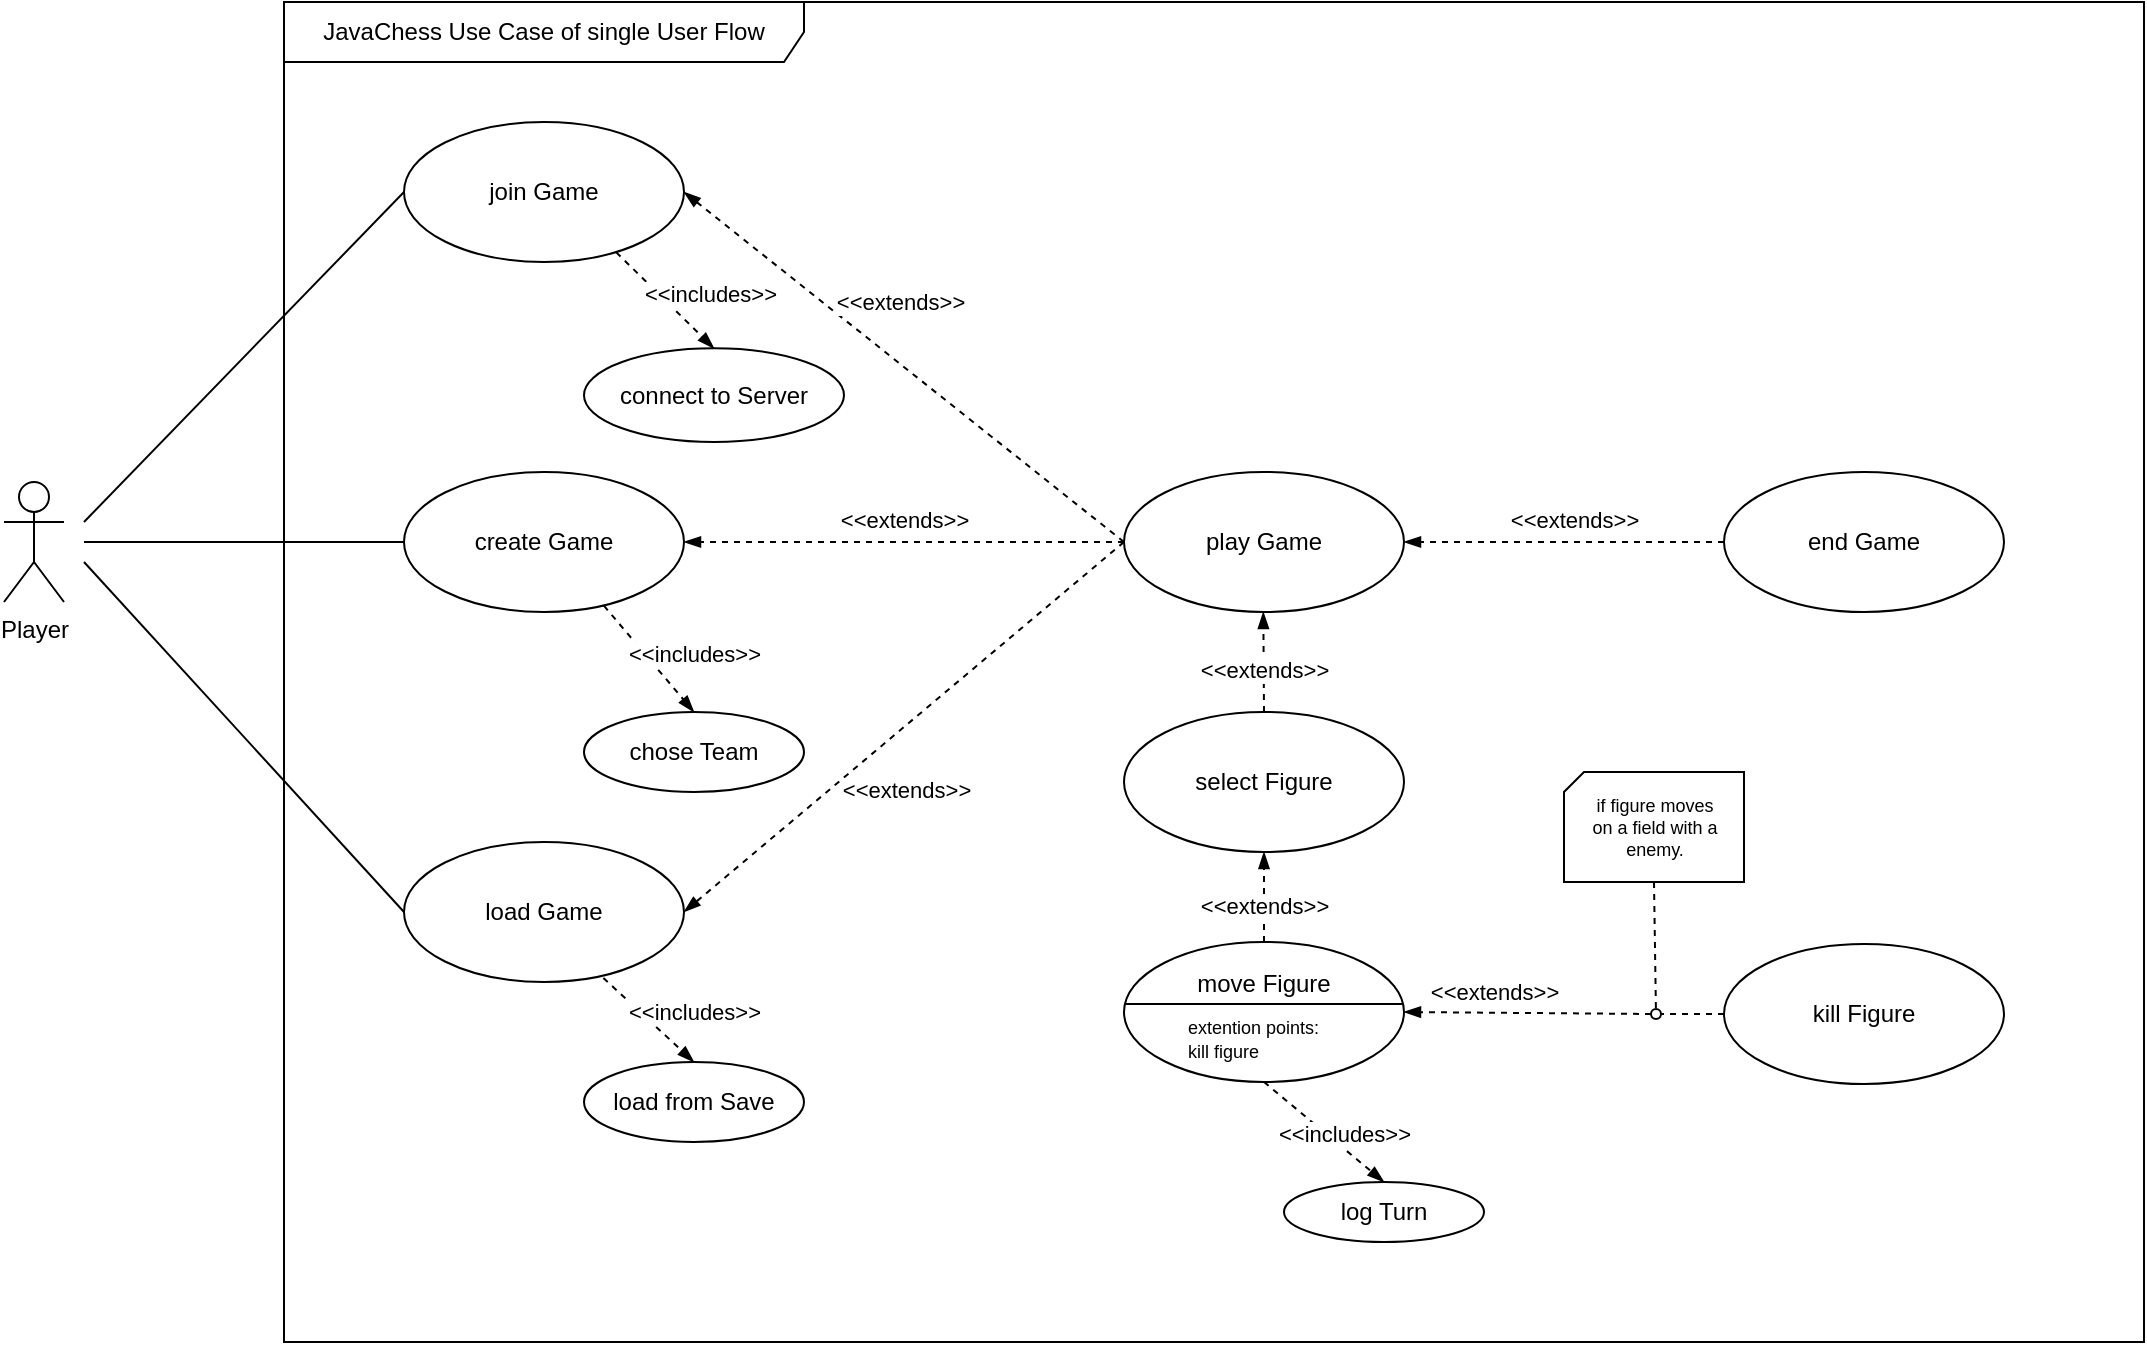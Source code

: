 <mxfile version="15.4.3" type="device"><diagram id="JgZ0l9zd3GgxcfLzwA_7" name="Page-1"><mxGraphModel dx="1963" dy="1383" grid="1" gridSize="10" guides="1" tooltips="1" connect="1" arrows="1" fold="1" page="1" pageScale="1" pageWidth="827" pageHeight="1169" math="0" shadow="0"><root><mxCell id="0"/><mxCell id="1" parent="0"/><mxCell id="X1-q6BwDHeV1c-RIyAx4-1" value="JavaChess Use Case of single User Flow" style="shape=umlFrame;whiteSpace=wrap;html=1;width=260;height=30;" vertex="1" parent="1"><mxGeometry x="420" y="230" width="930" height="670" as="geometry"/></mxCell><mxCell id="X1-q6BwDHeV1c-RIyAx4-41" style="edgeStyle=none;rounded=0;orthogonalLoop=1;jettySize=auto;html=1;endArrow=none;endFill=0;entryX=0;entryY=0.5;entryDx=0;entryDy=0;" edge="1" parent="1" target="X1-q6BwDHeV1c-RIyAx4-7"><mxGeometry relative="1" as="geometry"><mxPoint x="390" y="480" as="targetPoint"/><mxPoint x="320" y="490" as="sourcePoint"/></mxGeometry></mxCell><mxCell id="X1-q6BwDHeV1c-RIyAx4-2" value="Player" style="shape=umlActor;verticalLabelPosition=bottom;verticalAlign=top;html=1;" vertex="1" parent="1"><mxGeometry x="280" y="470" width="30" height="60" as="geometry"/></mxCell><mxCell id="X1-q6BwDHeV1c-RIyAx4-4" value="load Game" style="ellipse;whiteSpace=wrap;html=1;" vertex="1" parent="1"><mxGeometry x="480" y="650" width="140" height="70" as="geometry"/></mxCell><mxCell id="X1-q6BwDHeV1c-RIyAx4-5" value="select Figure" style="ellipse;whiteSpace=wrap;html=1;" vertex="1" parent="1"><mxGeometry x="840" y="585" width="140" height="70" as="geometry"/></mxCell><mxCell id="X1-q6BwDHeV1c-RIyAx4-6" value="play Game" style="ellipse;whiteSpace=wrap;html=1;" vertex="1" parent="1"><mxGeometry x="840" y="465" width="140" height="70" as="geometry"/></mxCell><mxCell id="X1-q6BwDHeV1c-RIyAx4-7" value="join Game" style="ellipse;whiteSpace=wrap;html=1;" vertex="1" parent="1"><mxGeometry x="480" y="290" width="140" height="70" as="geometry"/></mxCell><mxCell id="X1-q6BwDHeV1c-RIyAx4-8" value="create Game" style="ellipse;whiteSpace=wrap;html=1;" vertex="1" parent="1"><mxGeometry x="480" y="465" width="140" height="70" as="geometry"/></mxCell><mxCell id="X1-q6BwDHeV1c-RIyAx4-10" value="move Figure" style="ellipse;whiteSpace=wrap;html=1;noLabel=0;fixDash=0;autosize=0;container=0;dropTarget=0;collapsible=0;metaEdit=0;backgroundOutline=0;movableLabel=1;treeFolding=0;treeMoving=0;comic=0;" vertex="1" parent="1"><mxGeometry x="840" y="700" width="140" height="70" as="geometry"><mxPoint y="-14" as="offset"/></mxGeometry></mxCell><mxCell id="X1-q6BwDHeV1c-RIyAx4-11" value="kill Figure" style="ellipse;whiteSpace=wrap;html=1;" vertex="1" parent="1"><mxGeometry x="1140" y="701" width="140" height="70" as="geometry"/></mxCell><mxCell id="X1-q6BwDHeV1c-RIyAx4-13" value="end Game" style="ellipse;whiteSpace=wrap;html=1;" vertex="1" parent="1"><mxGeometry x="1140" y="465" width="140" height="70" as="geometry"/></mxCell><mxCell id="X1-q6BwDHeV1c-RIyAx4-14" value="log Turn" style="ellipse;whiteSpace=wrap;html=1;" vertex="1" parent="1"><mxGeometry x="920" y="820" width="100" height="30" as="geometry"/></mxCell><mxCell id="X1-q6BwDHeV1c-RIyAx4-17" value="chose Team" style="ellipse;whiteSpace=wrap;html=1;" vertex="1" parent="1"><mxGeometry x="570" y="585" width="110" height="40" as="geometry"/></mxCell><mxCell id="X1-q6BwDHeV1c-RIyAx4-42" style="edgeStyle=none;rounded=0;orthogonalLoop=1;jettySize=auto;html=1;endArrow=none;endFill=0;entryX=0;entryY=0.5;entryDx=0;entryDy=0;" edge="1" parent="1" target="X1-q6BwDHeV1c-RIyAx4-8"><mxGeometry relative="1" as="geometry"><mxPoint x="490.0" y="395" as="targetPoint"/><mxPoint x="320" y="500" as="sourcePoint"/></mxGeometry></mxCell><mxCell id="X1-q6BwDHeV1c-RIyAx4-43" style="edgeStyle=none;rounded=0;orthogonalLoop=1;jettySize=auto;html=1;endArrow=none;endFill=0;entryX=0;entryY=0.5;entryDx=0;entryDy=0;" edge="1" parent="1" target="X1-q6BwDHeV1c-RIyAx4-4"><mxGeometry relative="1" as="geometry"><mxPoint x="490.0" y="485" as="targetPoint"/><mxPoint x="320" y="510" as="sourcePoint"/></mxGeometry></mxCell><mxCell id="X1-q6BwDHeV1c-RIyAx4-44" style="edgeStyle=none;rounded=0;orthogonalLoop=1;jettySize=auto;html=1;endArrow=blockThin;endFill=1;dashed=1;entryX=1;entryY=0.5;entryDx=0;entryDy=0;exitX=0;exitY=0.5;exitDx=0;exitDy=0;" edge="1" parent="1" source="X1-q6BwDHeV1c-RIyAx4-6" target="X1-q6BwDHeV1c-RIyAx4-7"><mxGeometry relative="1" as="geometry"><mxPoint x="770" y="210" as="targetPoint"/><mxPoint x="670" y="220" as="sourcePoint"/></mxGeometry></mxCell><mxCell id="X1-q6BwDHeV1c-RIyAx4-45" value="&amp;lt;&amp;lt;extends&amp;gt;&amp;gt;" style="edgeLabel;html=1;align=center;verticalAlign=middle;resizable=0;points=[];" vertex="1" connectable="0" parent="X1-q6BwDHeV1c-RIyAx4-44"><mxGeometry x="0.144" y="3" relative="1" as="geometry"><mxPoint x="16" y="-22" as="offset"/></mxGeometry></mxCell><mxCell id="X1-q6BwDHeV1c-RIyAx4-46" style="edgeStyle=none;rounded=0;orthogonalLoop=1;jettySize=auto;html=1;endArrow=blockThin;endFill=1;dashed=1;entryX=1;entryY=0.5;entryDx=0;entryDy=0;exitX=0;exitY=0.5;exitDx=0;exitDy=0;" edge="1" parent="1" source="X1-q6BwDHeV1c-RIyAx4-6" target="X1-q6BwDHeV1c-RIyAx4-8"><mxGeometry relative="1" as="geometry"><mxPoint x="630.0" y="395" as="targetPoint"/><mxPoint x="760.0" y="475" as="sourcePoint"/></mxGeometry></mxCell><mxCell id="X1-q6BwDHeV1c-RIyAx4-47" value="&amp;lt;&amp;lt;extends&amp;gt;&amp;gt;" style="edgeLabel;html=1;align=center;verticalAlign=middle;resizable=0;points=[];" vertex="1" connectable="0" parent="X1-q6BwDHeV1c-RIyAx4-46"><mxGeometry x="0.144" y="3" relative="1" as="geometry"><mxPoint x="16" y="-14" as="offset"/></mxGeometry></mxCell><mxCell id="X1-q6BwDHeV1c-RIyAx4-48" style="edgeStyle=none;rounded=0;orthogonalLoop=1;jettySize=auto;html=1;endArrow=blockThin;endFill=1;dashed=1;entryX=1;entryY=0.5;entryDx=0;entryDy=0;exitX=0;exitY=0.5;exitDx=0;exitDy=0;" edge="1" parent="1" source="X1-q6BwDHeV1c-RIyAx4-6" target="X1-q6BwDHeV1c-RIyAx4-4"><mxGeometry relative="1" as="geometry"><mxPoint x="630.0" y="485" as="targetPoint"/><mxPoint x="760.0" y="475" as="sourcePoint"/></mxGeometry></mxCell><mxCell id="X1-q6BwDHeV1c-RIyAx4-49" value="&amp;lt;&amp;lt;extends&amp;gt;&amp;gt;" style="edgeLabel;html=1;align=center;verticalAlign=middle;resizable=0;points=[];" vertex="1" connectable="0" parent="X1-q6BwDHeV1c-RIyAx4-48"><mxGeometry x="0.144" y="3" relative="1" as="geometry"><mxPoint x="15" y="16" as="offset"/></mxGeometry></mxCell><mxCell id="X1-q6BwDHeV1c-RIyAx4-50" style="edgeStyle=none;rounded=0;orthogonalLoop=1;jettySize=auto;html=1;endArrow=blockThin;endFill=1;dashed=1;entryX=0.5;entryY=0;entryDx=0;entryDy=0;exitX=0.714;exitY=0.955;exitDx=0;exitDy=0;exitPerimeter=0;" edge="1" parent="1" source="X1-q6BwDHeV1c-RIyAx4-8" target="X1-q6BwDHeV1c-RIyAx4-17"><mxGeometry relative="1" as="geometry"><mxPoint x="630.0" y="510" as="targetPoint"/><mxPoint x="850.0" y="510" as="sourcePoint"/></mxGeometry></mxCell><mxCell id="X1-q6BwDHeV1c-RIyAx4-51" value="&amp;lt;&amp;lt;includes&amp;gt;&amp;gt;" style="edgeLabel;html=1;align=center;verticalAlign=middle;resizable=0;points=[];" vertex="1" connectable="0" parent="X1-q6BwDHeV1c-RIyAx4-50"><mxGeometry x="0.144" y="3" relative="1" as="geometry"><mxPoint x="17" y="-5" as="offset"/></mxGeometry></mxCell><mxCell id="X1-q6BwDHeV1c-RIyAx4-52" value="load from Save" style="ellipse;whiteSpace=wrap;html=1;" vertex="1" parent="1"><mxGeometry x="570" y="760" width="110" height="40" as="geometry"/></mxCell><mxCell id="X1-q6BwDHeV1c-RIyAx4-53" style="edgeStyle=none;rounded=0;orthogonalLoop=1;jettySize=auto;html=1;endArrow=blockThin;endFill=1;dashed=1;entryX=0.5;entryY=0;entryDx=0;entryDy=0;exitX=0.712;exitY=0.971;exitDx=0;exitDy=0;exitPerimeter=0;" edge="1" parent="1" target="X1-q6BwDHeV1c-RIyAx4-52" source="X1-q6BwDHeV1c-RIyAx4-4"><mxGeometry relative="1" as="geometry"><mxPoint x="630.0" y="698.15" as="targetPoint"/><mxPoint x="579.96" y="720.0" as="sourcePoint"/></mxGeometry></mxCell><mxCell id="X1-q6BwDHeV1c-RIyAx4-54" value="&amp;lt;&amp;lt;includes&amp;gt;&amp;gt;" style="edgeLabel;html=1;align=center;verticalAlign=middle;resizable=0;points=[];" vertex="1" connectable="0" parent="X1-q6BwDHeV1c-RIyAx4-53"><mxGeometry x="0.144" y="3" relative="1" as="geometry"><mxPoint x="17" y="-5" as="offset"/></mxGeometry></mxCell><mxCell id="X1-q6BwDHeV1c-RIyAx4-55" value="connect to Server" style="ellipse;whiteSpace=wrap;html=1;" vertex="1" parent="1"><mxGeometry x="570" y="403.15" width="130" height="46.85" as="geometry"/></mxCell><mxCell id="X1-q6BwDHeV1c-RIyAx4-56" style="edgeStyle=none;rounded=0;orthogonalLoop=1;jettySize=auto;html=1;endArrow=blockThin;endFill=1;dashed=1;entryX=0.5;entryY=0;entryDx=0;entryDy=0;exitX=0.758;exitY=0.931;exitDx=0;exitDy=0;exitPerimeter=0;" edge="1" parent="1" target="X1-q6BwDHeV1c-RIyAx4-55" source="X1-q6BwDHeV1c-RIyAx4-7"><mxGeometry relative="1" as="geometry"><mxPoint x="630.0" y="328.15" as="targetPoint"/><mxPoint x="579.96" y="350" as="sourcePoint"/></mxGeometry></mxCell><mxCell id="X1-q6BwDHeV1c-RIyAx4-57" value="&amp;lt;&amp;lt;includes&amp;gt;&amp;gt;" style="edgeLabel;html=1;align=center;verticalAlign=middle;resizable=0;points=[];" vertex="1" connectable="0" parent="X1-q6BwDHeV1c-RIyAx4-56"><mxGeometry x="0.144" y="3" relative="1" as="geometry"><mxPoint x="17" y="-5" as="offset"/></mxGeometry></mxCell><mxCell id="X1-q6BwDHeV1c-RIyAx4-58" style="edgeStyle=none;rounded=0;orthogonalLoop=1;jettySize=auto;html=1;endArrow=blockThin;endFill=1;dashed=1;entryX=1;entryY=0.5;entryDx=0;entryDy=0;exitX=0;exitY=0.5;exitDx=0;exitDy=0;" edge="1" parent="1" source="X1-q6BwDHeV1c-RIyAx4-13" target="X1-q6BwDHeV1c-RIyAx4-6"><mxGeometry relative="1" as="geometry"><mxPoint x="630.0" y="510" as="targetPoint"/><mxPoint x="850.0" y="510" as="sourcePoint"/></mxGeometry></mxCell><mxCell id="X1-q6BwDHeV1c-RIyAx4-59" value="&amp;lt;&amp;lt;extends&amp;gt;&amp;gt;" style="edgeLabel;html=1;align=center;verticalAlign=middle;resizable=0;points=[];" vertex="1" connectable="0" parent="X1-q6BwDHeV1c-RIyAx4-58"><mxGeometry x="0.144" y="3" relative="1" as="geometry"><mxPoint x="16" y="-14" as="offset"/></mxGeometry></mxCell><mxCell id="X1-q6BwDHeV1c-RIyAx4-60" style="edgeStyle=none;rounded=0;orthogonalLoop=1;jettySize=auto;html=1;endArrow=blockThin;endFill=1;dashed=1;entryX=0.5;entryY=1;entryDx=0;entryDy=0;exitX=0.5;exitY=0;exitDx=0;exitDy=0;" edge="1" parent="1" source="X1-q6BwDHeV1c-RIyAx4-5"><mxGeometry relative="1" as="geometry"><mxPoint x="909.66" y="535" as="targetPoint"/><mxPoint x="909.66" y="600" as="sourcePoint"/></mxGeometry></mxCell><mxCell id="X1-q6BwDHeV1c-RIyAx4-61" value="&amp;lt;&amp;lt;extends&amp;gt;&amp;gt;" style="edgeLabel;html=1;align=center;verticalAlign=middle;resizable=0;points=[];" vertex="1" connectable="0" parent="X1-q6BwDHeV1c-RIyAx4-60"><mxGeometry x="0.144" y="3" relative="1" as="geometry"><mxPoint x="3" y="7" as="offset"/></mxGeometry></mxCell><mxCell id="X1-q6BwDHeV1c-RIyAx4-62" style="edgeStyle=none;rounded=0;orthogonalLoop=1;jettySize=auto;html=1;endArrow=blockThin;endFill=1;dashed=1;exitX=0.5;exitY=0;exitDx=0;exitDy=0;entryX=0.5;entryY=1;entryDx=0;entryDy=0;" edge="1" parent="1" source="X1-q6BwDHeV1c-RIyAx4-10" target="X1-q6BwDHeV1c-RIyAx4-5"><mxGeometry relative="1" as="geometry"><mxPoint x="910" y="695" as="targetPoint"/><mxPoint x="910" y="750" as="sourcePoint"/></mxGeometry></mxCell><mxCell id="X1-q6BwDHeV1c-RIyAx4-63" value="&amp;lt;&amp;lt;extends&amp;gt;&amp;gt;" style="edgeLabel;html=1;align=center;verticalAlign=middle;resizable=0;points=[];" vertex="1" connectable="0" parent="X1-q6BwDHeV1c-RIyAx4-62"><mxGeometry x="0.144" y="3" relative="1" as="geometry"><mxPoint x="3" y="7" as="offset"/></mxGeometry></mxCell><mxCell id="X1-q6BwDHeV1c-RIyAx4-64" style="edgeStyle=none;rounded=0;orthogonalLoop=1;jettySize=auto;html=1;endArrow=blockThin;endFill=1;dashed=1;exitX=0.5;exitY=1;exitDx=0;exitDy=0;entryX=0.5;entryY=0;entryDx=0;entryDy=0;" edge="1" parent="1" source="X1-q6BwDHeV1c-RIyAx4-10" target="X1-q6BwDHeV1c-RIyAx4-14"><mxGeometry relative="1" as="geometry"><mxPoint x="920" y="665" as="targetPoint"/><mxPoint x="920" y="710" as="sourcePoint"/></mxGeometry></mxCell><mxCell id="X1-q6BwDHeV1c-RIyAx4-65" value="&amp;lt;&amp;lt;includes&amp;gt;&amp;gt;" style="edgeLabel;html=1;align=center;verticalAlign=middle;resizable=0;points=[];" vertex="1" connectable="0" parent="X1-q6BwDHeV1c-RIyAx4-64"><mxGeometry x="0.144" y="3" relative="1" as="geometry"><mxPoint x="4" as="offset"/></mxGeometry></mxCell><mxCell id="X1-q6BwDHeV1c-RIyAx4-66" style="edgeStyle=none;rounded=0;orthogonalLoop=1;jettySize=auto;html=1;endArrow=blockThin;endFill=1;dashed=1;entryX=1;entryY=0.5;entryDx=0;entryDy=0;exitX=0;exitY=0.5;exitDx=0;exitDy=0;startArrow=none;" edge="1" parent="1" source="X1-q6BwDHeV1c-RIyAx4-81" target="X1-q6BwDHeV1c-RIyAx4-10"><mxGeometry relative="1" as="geometry"><mxPoint x="990.0" y="750" as="targetPoint"/><mxPoint x="1150.0" y="750" as="sourcePoint"/></mxGeometry></mxCell><mxCell id="X1-q6BwDHeV1c-RIyAx4-67" value="&amp;lt;&amp;lt;extends&amp;gt;&amp;gt;" style="edgeLabel;html=1;align=center;verticalAlign=middle;resizable=0;points=[];" vertex="1" connectable="0" parent="X1-q6BwDHeV1c-RIyAx4-66"><mxGeometry x="0.144" y="3" relative="1" as="geometry"><mxPoint x="-8" y="-14" as="offset"/></mxGeometry></mxCell><mxCell id="X1-q6BwDHeV1c-RIyAx4-70" value="" style="line;strokeWidth=1;html=1;comic=0;" vertex="1" parent="1"><mxGeometry x="840" y="726" width="140" height="10" as="geometry"/></mxCell><mxCell id="X1-q6BwDHeV1c-RIyAx4-73" value="&lt;font style=&quot;font-size: 9px&quot;&gt;extention points:&lt;br&gt;kill figure&lt;/font&gt;&amp;nbsp;" style="text;html=1;strokeColor=none;fillColor=none;align=left;verticalAlign=middle;whiteSpace=wrap;rounded=0;comic=0;fontSize=10;" vertex="1" parent="1"><mxGeometry x="870" y="738" width="80" height="20" as="geometry"/></mxCell><mxCell id="X1-q6BwDHeV1c-RIyAx4-77" value="" style="verticalLabelPosition=bottom;verticalAlign=top;html=1;shape=card;whiteSpace=wrap;size=10;arcSize=12;rounded=0;comic=0;sketch=0;fontSize=9;strokeWidth=1;gradientColor=none;" vertex="1" parent="1"><mxGeometry x="1060" y="615" width="90" height="55" as="geometry"/></mxCell><mxCell id="X1-q6BwDHeV1c-RIyAx4-78" value="if figure moves on a field with a enemy." style="text;html=1;strokeColor=none;fillColor=none;align=center;verticalAlign=middle;whiteSpace=wrap;rounded=0;comic=0;sketch=0;fontSize=9;" vertex="1" parent="1"><mxGeometry x="1068.75" y="621.25" width="72.5" height="42.5" as="geometry"/></mxCell><mxCell id="X1-q6BwDHeV1c-RIyAx4-79" value="" style="ellipse;whiteSpace=wrap;html=1;rounded=0;comic=0;sketch=0;fontSize=9;strokeWidth=1;gradientColor=none;align=left;strokeColor=none;" vertex="1" parent="1"><mxGeometry x="1030" y="743" width="3" height="10" as="geometry"/></mxCell><mxCell id="X1-q6BwDHeV1c-RIyAx4-82" value="" style="edgeStyle=none;rounded=0;orthogonalLoop=1;jettySize=auto;html=1;endArrow=none;endFill=0;dashed=1;exitX=0.5;exitY=1;exitDx=0;exitDy=0;exitPerimeter=0;" edge="1" parent="1" source="X1-q6BwDHeV1c-RIyAx4-77" target="X1-q6BwDHeV1c-RIyAx4-81"><mxGeometry relative="1" as="geometry"><mxPoint x="1102" y="735" as="targetPoint"/><mxPoint x="1142" y="755" as="sourcePoint"/></mxGeometry></mxCell><mxCell id="X1-q6BwDHeV1c-RIyAx4-81" value="" style="ellipse;whiteSpace=wrap;html=1;rounded=0;comic=0;sketch=0;fontSize=9;strokeWidth=1;gradientColor=none;align=left;" vertex="1" parent="1"><mxGeometry x="1103.5" y="733.5" width="5" height="5" as="geometry"/></mxCell><mxCell id="X1-q6BwDHeV1c-RIyAx4-83" value="" style="edgeStyle=none;rounded=0;orthogonalLoop=1;jettySize=auto;html=1;endArrow=none;endFill=1;dashed=1;entryX=1;entryY=0.5;entryDx=0;entryDy=0;exitX=0;exitY=0.5;exitDx=0;exitDy=0;" edge="1" parent="1" source="X1-q6BwDHeV1c-RIyAx4-11" target="X1-q6BwDHeV1c-RIyAx4-81"><mxGeometry relative="1" as="geometry"><mxPoint x="980.0" y="735" as="targetPoint"/><mxPoint x="1140.0" y="735" as="sourcePoint"/></mxGeometry></mxCell></root></mxGraphModel></diagram></mxfile>